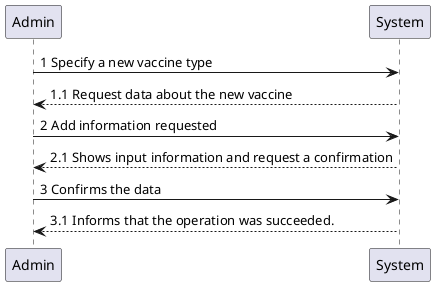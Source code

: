 @startuml
'https://plantuml.com/sequence-diagram


Admin -> System: 1 Specify a new vaccine type
Admin <-- System:  1.1 Request data about the new vaccine
Admin -> System: 2 Add information requested
Admin <-- System: 2.1 Shows input information and request a confirmation
Admin -> System: 3 Confirms the data
Admin <-- System: 3.1 Informs that the operation was succeeded.

@enduml